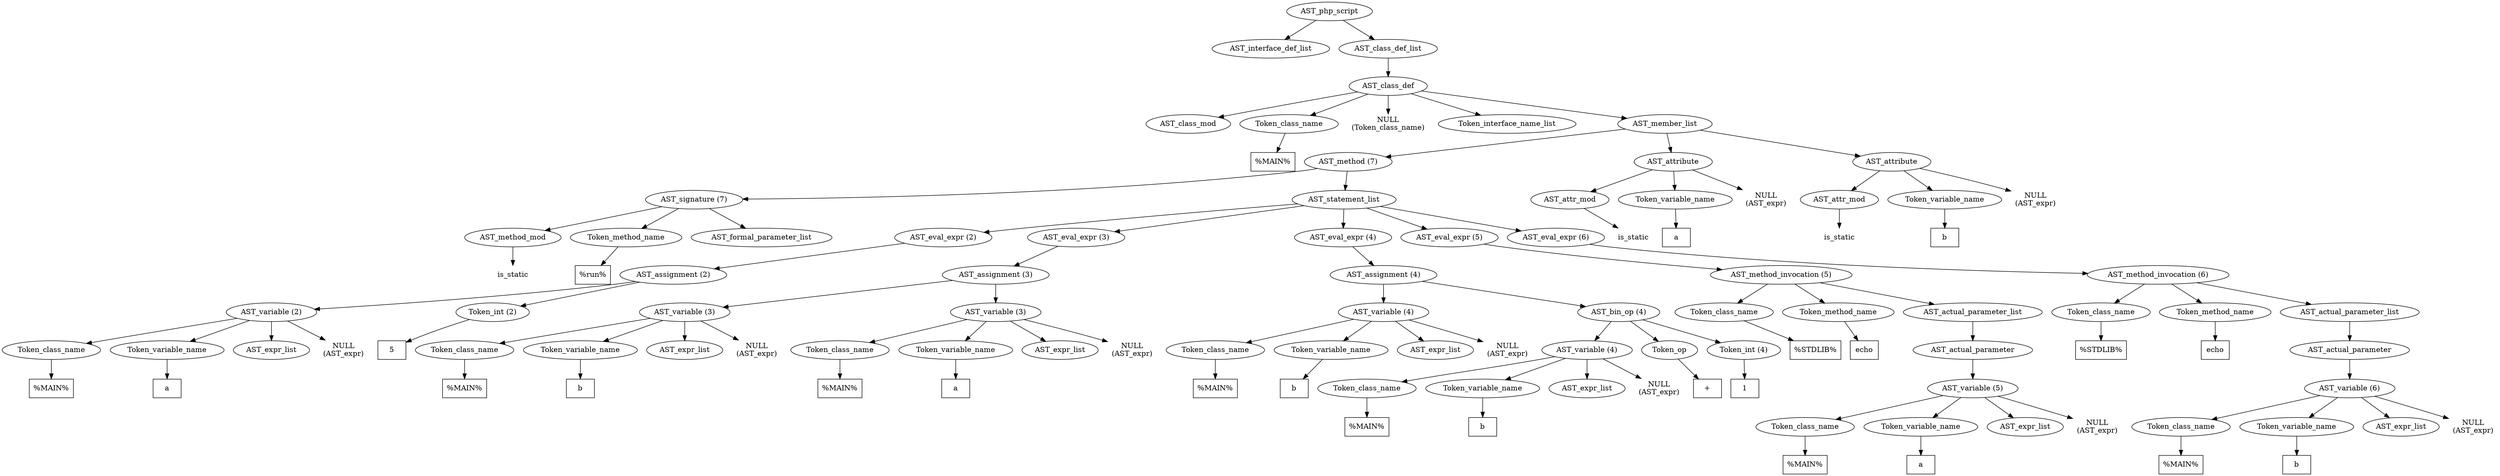 /*
 * AST in dot format generated by phc -- the PHP compiler
 */

digraph AST {
node_0 [label="AST_php_script"];
node_1 [label="AST_interface_def_list"];
node_2 [label="AST_class_def_list"];
node_3 [label="AST_class_def"];
node_4 [label="AST_class_mod"];
node_5 [label="Token_class_name"];
node_6 [label="%MAIN%", shape=box]
node_5 -> node_6;
node_7 [label="NULL\n(Token_class_name)", shape=plaintext]
node_8 [label="Token_interface_name_list"];
node_9 [label="AST_member_list"];
node_10 [label="AST_method (7)"];
node_11 [label="AST_signature (7)"];
node_12 [label="AST_method_mod"];
node_13 [label="is_static", shape=plaintext]
node_12 -> node_13;
node_14 [label="Token_method_name"];
node_15 [label="%run%", shape=box]
node_14 -> node_15;
node_16 [label="AST_formal_parameter_list"];
node_11 -> node_16;
node_11 -> node_14;
node_11 -> node_12;
node_17 [label="AST_statement_list"];
node_18 [label="AST_eval_expr (2)"];
node_19 [label="AST_assignment (2)"];
node_20 [label="AST_variable (2)"];
node_21 [label="Token_class_name"];
node_22 [label="%MAIN%", shape=box]
node_21 -> node_22;
node_23 [label="Token_variable_name"];
node_24 [label="a", shape=box]
node_23 -> node_24;
node_25 [label="AST_expr_list"];
node_26 [label="NULL\n(AST_expr)", shape=plaintext]
node_20 -> node_26;
node_20 -> node_25;
node_20 -> node_23;
node_20 -> node_21;
node_27 [label="Token_int (2)"];
node_28 [label="5", shape=box]
node_27 -> node_28;
node_19 -> node_27;
node_19 -> node_20;
node_18 -> node_19;
node_29 [label="AST_eval_expr (3)"];
node_30 [label="AST_assignment (3)"];
node_31 [label="AST_variable (3)"];
node_32 [label="Token_class_name"];
node_33 [label="%MAIN%", shape=box]
node_32 -> node_33;
node_34 [label="Token_variable_name"];
node_35 [label="b", shape=box]
node_34 -> node_35;
node_36 [label="AST_expr_list"];
node_37 [label="NULL\n(AST_expr)", shape=plaintext]
node_31 -> node_37;
node_31 -> node_36;
node_31 -> node_34;
node_31 -> node_32;
node_38 [label="AST_variable (3)"];
node_39 [label="Token_class_name"];
node_40 [label="%MAIN%", shape=box]
node_39 -> node_40;
node_41 [label="Token_variable_name"];
node_42 [label="a", shape=box]
node_41 -> node_42;
node_43 [label="AST_expr_list"];
node_44 [label="NULL\n(AST_expr)", shape=plaintext]
node_38 -> node_44;
node_38 -> node_43;
node_38 -> node_41;
node_38 -> node_39;
node_30 -> node_38;
node_30 -> node_31;
node_29 -> node_30;
node_45 [label="AST_eval_expr (4)"];
node_46 [label="AST_assignment (4)"];
node_47 [label="AST_variable (4)"];
node_48 [label="Token_class_name"];
node_49 [label="%MAIN%", shape=box]
node_48 -> node_49;
node_50 [label="Token_variable_name"];
node_51 [label="b", shape=box]
node_50 -> node_51;
node_52 [label="AST_expr_list"];
node_53 [label="NULL\n(AST_expr)", shape=plaintext]
node_47 -> node_53;
node_47 -> node_52;
node_47 -> node_50;
node_47 -> node_48;
node_54 [label="AST_bin_op (4)"];
node_55 [label="AST_variable (4)"];
node_56 [label="Token_class_name"];
node_57 [label="%MAIN%", shape=box]
node_56 -> node_57;
node_58 [label="Token_variable_name"];
node_59 [label="b", shape=box]
node_58 -> node_59;
node_60 [label="AST_expr_list"];
node_61 [label="NULL\n(AST_expr)", shape=plaintext]
node_55 -> node_61;
node_55 -> node_60;
node_55 -> node_58;
node_55 -> node_56;
node_62 [label="Token_op"];
node_63 [label="+", shape=box]
node_62 -> node_63;
node_64 [label="Token_int (4)"];
node_65 [label="1", shape=box]
node_64 -> node_65;
node_54 -> node_64;
node_54 -> node_62;
node_54 -> node_55;
node_46 -> node_54;
node_46 -> node_47;
node_45 -> node_46;
node_66 [label="AST_eval_expr (5)"];
node_67 [label="AST_method_invocation (5)"];
node_68 [label="Token_class_name"];
node_69 [label="%STDLIB%", shape=box]
node_68 -> node_69;
node_70 [label="Token_method_name"];
node_71 [label="echo", shape=box]
node_70 -> node_71;
node_72 [label="AST_actual_parameter_list"];
node_73 [label="AST_actual_parameter"];
node_74 [label="AST_variable (5)"];
node_75 [label="Token_class_name"];
node_76 [label="%MAIN%", shape=box]
node_75 -> node_76;
node_77 [label="Token_variable_name"];
node_78 [label="a", shape=box]
node_77 -> node_78;
node_79 [label="AST_expr_list"];
node_80 [label="NULL\n(AST_expr)", shape=plaintext]
node_74 -> node_80;
node_74 -> node_79;
node_74 -> node_77;
node_74 -> node_75;
node_73 -> node_74;
node_72 -> node_73;
node_67 -> node_72;
node_67 -> node_70;
node_67 -> node_68;
node_66 -> node_67;
node_81 [label="AST_eval_expr (6)"];
node_82 [label="AST_method_invocation (6)"];
node_83 [label="Token_class_name"];
node_84 [label="%STDLIB%", shape=box]
node_83 -> node_84;
node_85 [label="Token_method_name"];
node_86 [label="echo", shape=box]
node_85 -> node_86;
node_87 [label="AST_actual_parameter_list"];
node_88 [label="AST_actual_parameter"];
node_89 [label="AST_variable (6)"];
node_90 [label="Token_class_name"];
node_91 [label="%MAIN%", shape=box]
node_90 -> node_91;
node_92 [label="Token_variable_name"];
node_93 [label="b", shape=box]
node_92 -> node_93;
node_94 [label="AST_expr_list"];
node_95 [label="NULL\n(AST_expr)", shape=plaintext]
node_89 -> node_95;
node_89 -> node_94;
node_89 -> node_92;
node_89 -> node_90;
node_88 -> node_89;
node_87 -> node_88;
node_82 -> node_87;
node_82 -> node_85;
node_82 -> node_83;
node_81 -> node_82;
node_17 -> node_81;
node_17 -> node_66;
node_17 -> node_45;
node_17 -> node_29;
node_17 -> node_18;
node_10 -> node_17;
node_10 -> node_11;
node_96 [label="AST_attribute"];
node_97 [label="AST_attr_mod"];
node_98 [label="is_static", shape=plaintext]
node_97 -> node_98;
node_99 [label="Token_variable_name"];
node_100 [label="a", shape=box]
node_99 -> node_100;
node_101 [label="NULL\n(AST_expr)", shape=plaintext]
node_96 -> node_101;
node_96 -> node_99;
node_96 -> node_97;
node_102 [label="AST_attribute"];
node_103 [label="AST_attr_mod"];
node_104 [label="is_static", shape=plaintext]
node_103 -> node_104;
node_105 [label="Token_variable_name"];
node_106 [label="b", shape=box]
node_105 -> node_106;
node_107 [label="NULL\n(AST_expr)", shape=plaintext]
node_102 -> node_107;
node_102 -> node_105;
node_102 -> node_103;
node_9 -> node_102;
node_9 -> node_96;
node_9 -> node_10;
node_3 -> node_9;
node_3 -> node_8;
node_3 -> node_7;
node_3 -> node_5;
node_3 -> node_4;
node_2 -> node_3;
node_0 -> node_2;
node_0 -> node_1;
}
